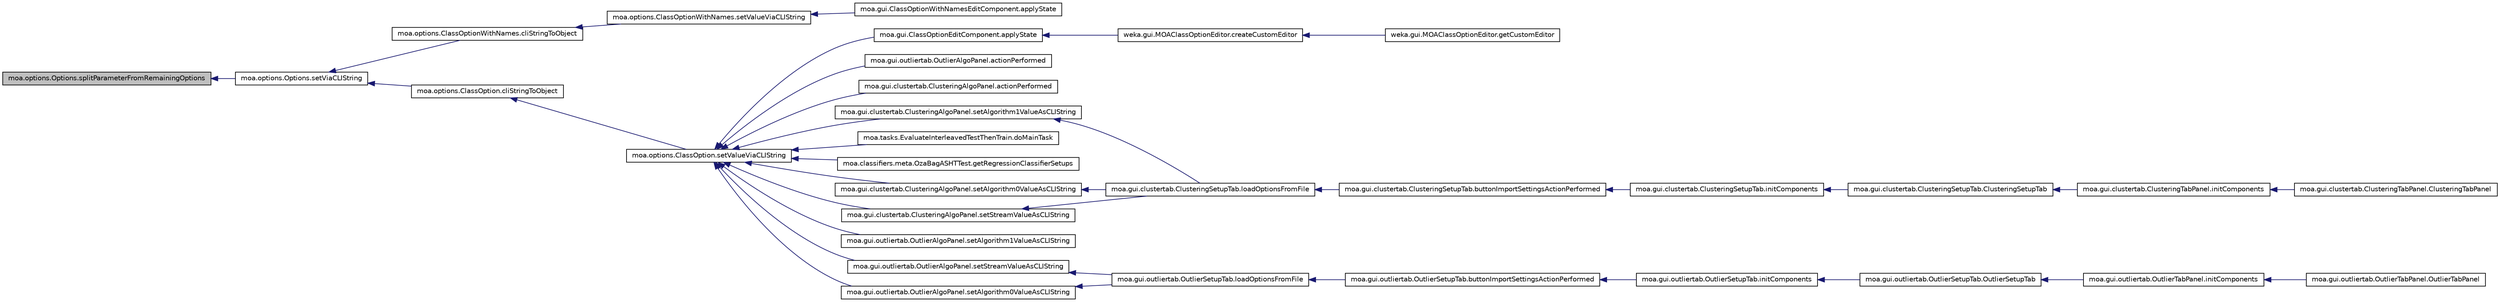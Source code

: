 digraph G
{
  edge [fontname="Helvetica",fontsize="10",labelfontname="Helvetica",labelfontsize="10"];
  node [fontname="Helvetica",fontsize="10",shape=record];
  rankdir=LR;
  Node1 [label="moa.options.Options.splitParameterFromRemainingOptions",height=0.2,width=0.4,color="black", fillcolor="grey75", style="filled" fontcolor="black"];
  Node1 -> Node2 [dir=back,color="midnightblue",fontsize="10",style="solid",fontname="Helvetica"];
  Node2 [label="moa.options.Options.setViaCLIString",height=0.2,width=0.4,color="black", fillcolor="white", style="filled",URL="$classmoa_1_1options_1_1Options.html#a6fb4bce4cd3933247ad37a471cefdd47"];
  Node2 -> Node3 [dir=back,color="midnightblue",fontsize="10",style="solid",fontname="Helvetica"];
  Node3 [label="moa.options.ClassOptionWithNames.cliStringToObject",height=0.2,width=0.4,color="black", fillcolor="white", style="filled",URL="$classmoa_1_1options_1_1ClassOptionWithNames.html#a3bcbce1a8af1466acd5f1c9935092cf3"];
  Node3 -> Node4 [dir=back,color="midnightblue",fontsize="10",style="solid",fontname="Helvetica"];
  Node4 [label="moa.options.ClassOptionWithNames.setValueViaCLIString",height=0.2,width=0.4,color="black", fillcolor="white", style="filled",URL="$classmoa_1_1options_1_1ClassOptionWithNames.html#a86c0d4dfbe223ffee8b9eb874bbbf7c1",tooltip="Sets value of this option via the Command Line Interface text."];
  Node4 -> Node5 [dir=back,color="midnightblue",fontsize="10",style="solid",fontname="Helvetica"];
  Node5 [label="moa.gui.ClassOptionWithNamesEditComponent.applyState",height=0.2,width=0.4,color="black", fillcolor="white", style="filled",URL="$classmoa_1_1gui_1_1ClassOptionWithNamesEditComponent.html#a5db2d287f329c56d44962990667f5410",tooltip="This method applies the state."];
  Node2 -> Node6 [dir=back,color="midnightblue",fontsize="10",style="solid",fontname="Helvetica"];
  Node6 [label="moa.options.ClassOption.cliStringToObject",height=0.2,width=0.4,color="black", fillcolor="white", style="filled",URL="$classmoa_1_1options_1_1ClassOption.html#a53dc498910eecec509406522b9058796"];
  Node6 -> Node7 [dir=back,color="midnightblue",fontsize="10",style="solid",fontname="Helvetica"];
  Node7 [label="moa.options.ClassOption.setValueViaCLIString",height=0.2,width=0.4,color="black", fillcolor="white", style="filled",URL="$classmoa_1_1options_1_1ClassOption.html#a4b6c97afce0094039ecdb5dc62ceff86",tooltip="Sets value of this option via the Command Line Interface text."];
  Node7 -> Node8 [dir=back,color="midnightblue",fontsize="10",style="solid",fontname="Helvetica"];
  Node8 [label="moa.gui.outliertab.OutlierAlgoPanel.actionPerformed",height=0.2,width=0.4,color="black", fillcolor="white", style="filled",URL="$classmoa_1_1gui_1_1outliertab_1_1OutlierAlgoPanel.html#a1de6e7cec7fbed63d898ee3f6555f41b"];
  Node7 -> Node9 [dir=back,color="midnightblue",fontsize="10",style="solid",fontname="Helvetica"];
  Node9 [label="moa.gui.clustertab.ClusteringAlgoPanel.actionPerformed",height=0.2,width=0.4,color="black", fillcolor="white", style="filled",URL="$classmoa_1_1gui_1_1clustertab_1_1ClusteringAlgoPanel.html#a9b96fbc9aab65ebfb9894554fa4e1ee0"];
  Node7 -> Node10 [dir=back,color="midnightblue",fontsize="10",style="solid",fontname="Helvetica"];
  Node10 [label="moa.gui.ClassOptionEditComponent.applyState",height=0.2,width=0.4,color="black", fillcolor="white", style="filled",URL="$classmoa_1_1gui_1_1ClassOptionEditComponent.html#a6ee516d6bc0c1bb10374a09a06357d56",tooltip="This method applies the state."];
  Node10 -> Node11 [dir=back,color="midnightblue",fontsize="10",style="solid",fontname="Helvetica"];
  Node11 [label="weka.gui.MOAClassOptionEditor.createCustomEditor",height=0.2,width=0.4,color="black", fillcolor="white", style="filled",URL="$classweka_1_1gui_1_1MOAClassOptionEditor.html#a8a04e27765e7289109223851472fd76b",tooltip="Creates the custom editor."];
  Node11 -> Node12 [dir=back,color="midnightblue",fontsize="10",style="solid",fontname="Helvetica"];
  Node12 [label="weka.gui.MOAClassOptionEditor.getCustomEditor",height=0.2,width=0.4,color="black", fillcolor="white", style="filled",URL="$classweka_1_1gui_1_1MOAClassOptionEditor.html#a726f11e7ffcc3c95a4f69d24c28bf125",tooltip="Gets the custom editor component."];
  Node7 -> Node13 [dir=back,color="midnightblue",fontsize="10",style="solid",fontname="Helvetica"];
  Node13 [label="moa.tasks.EvaluateInterleavedTestThenTrain.doMainTask",height=0.2,width=0.4,color="black", fillcolor="white", style="filled",URL="$classmoa_1_1tasks_1_1EvaluateInterleavedTestThenTrain.html#a6b487518dd5bfdc97abe37263f725610",tooltip="This method performs this task."];
  Node7 -> Node14 [dir=back,color="midnightblue",fontsize="10",style="solid",fontname="Helvetica"];
  Node14 [label="moa.classifiers.meta.OzaBagASHTTest.getRegressionClassifierSetups",height=0.2,width=0.4,color="black", fillcolor="white", style="filled",URL="$classmoa_1_1classifiers_1_1meta_1_1OzaBagASHTTest.html#a1e082689c4776ded59ed90c6df7d4167",tooltip="Returns the classifier setups to use in the regression test."];
  Node7 -> Node15 [dir=back,color="midnightblue",fontsize="10",style="solid",fontname="Helvetica"];
  Node15 [label="moa.gui.outliertab.OutlierAlgoPanel.setAlgorithm0ValueAsCLIString",height=0.2,width=0.4,color="black", fillcolor="white", style="filled",URL="$classmoa_1_1gui_1_1outliertab_1_1OutlierAlgoPanel.html#a6d68933d2ae0c839785332094f4a93e2"];
  Node15 -> Node16 [dir=back,color="midnightblue",fontsize="10",style="solid",fontname="Helvetica"];
  Node16 [label="moa.gui.outliertab.OutlierSetupTab.loadOptionsFromFile",height=0.2,width=0.4,color="black", fillcolor="white", style="filled",URL="$classmoa_1_1gui_1_1outliertab_1_1OutlierSetupTab.html#ab744a49dfe1df8be6d598aaffa19028e"];
  Node16 -> Node17 [dir=back,color="midnightblue",fontsize="10",style="solid",fontname="Helvetica"];
  Node17 [label="moa.gui.outliertab.OutlierSetupTab.buttonImportSettingsActionPerformed",height=0.2,width=0.4,color="black", fillcolor="white", style="filled",URL="$classmoa_1_1gui_1_1outliertab_1_1OutlierSetupTab.html#a7f96c4aede270b3fc5af671e25ab8f87"];
  Node17 -> Node18 [dir=back,color="midnightblue",fontsize="10",style="solid",fontname="Helvetica"];
  Node18 [label="moa.gui.outliertab.OutlierSetupTab.initComponents",height=0.2,width=0.4,color="black", fillcolor="white", style="filled",URL="$classmoa_1_1gui_1_1outliertab_1_1OutlierSetupTab.html#ae10be48e362dd993dae6190b160d47cf",tooltip="This method is called from within the constructor to initialize the form."];
  Node18 -> Node19 [dir=back,color="midnightblue",fontsize="10",style="solid",fontname="Helvetica"];
  Node19 [label="moa.gui.outliertab.OutlierSetupTab.OutlierSetupTab",height=0.2,width=0.4,color="black", fillcolor="white", style="filled",URL="$classmoa_1_1gui_1_1outliertab_1_1OutlierSetupTab.html#a8417656c29bc1d97a94e52d3d88688ad",tooltip="Creates new form outlierSetupTab."];
  Node19 -> Node20 [dir=back,color="midnightblue",fontsize="10",style="solid",fontname="Helvetica"];
  Node20 [label="moa.gui.outliertab.OutlierTabPanel.initComponents",height=0.2,width=0.4,color="black", fillcolor="white", style="filled",URL="$classmoa_1_1gui_1_1outliertab_1_1OutlierTabPanel.html#a6146155a96c2c5239f46f5566797e5fd",tooltip="This method is called from within the constructor to initialize the form."];
  Node20 -> Node21 [dir=back,color="midnightblue",fontsize="10",style="solid",fontname="Helvetica"];
  Node21 [label="moa.gui.outliertab.OutlierTabPanel.OutlierTabPanel",height=0.2,width=0.4,color="black", fillcolor="white", style="filled",URL="$classmoa_1_1gui_1_1outliertab_1_1OutlierTabPanel.html#a78f57b4c096f3587a549789072283a7b",tooltip="Creates new form ClusterTab."];
  Node7 -> Node22 [dir=back,color="midnightblue",fontsize="10",style="solid",fontname="Helvetica"];
  Node22 [label="moa.gui.clustertab.ClusteringAlgoPanel.setAlgorithm0ValueAsCLIString",height=0.2,width=0.4,color="black", fillcolor="white", style="filled",URL="$classmoa_1_1gui_1_1clustertab_1_1ClusteringAlgoPanel.html#aac9cbd074cc56ea10050aea5b42eacdd"];
  Node22 -> Node23 [dir=back,color="midnightblue",fontsize="10",style="solid",fontname="Helvetica"];
  Node23 [label="moa.gui.clustertab.ClusteringSetupTab.loadOptionsFromFile",height=0.2,width=0.4,color="black", fillcolor="white", style="filled",URL="$classmoa_1_1gui_1_1clustertab_1_1ClusteringSetupTab.html#a8c8336c23f48a5a776ec85752ad3541e"];
  Node23 -> Node24 [dir=back,color="midnightblue",fontsize="10",style="solid",fontname="Helvetica"];
  Node24 [label="moa.gui.clustertab.ClusteringSetupTab.buttonImportSettingsActionPerformed",height=0.2,width=0.4,color="black", fillcolor="white", style="filled",URL="$classmoa_1_1gui_1_1clustertab_1_1ClusteringSetupTab.html#a6e483b2da6825da1f4f3d20c67449f0f"];
  Node24 -> Node25 [dir=back,color="midnightblue",fontsize="10",style="solid",fontname="Helvetica"];
  Node25 [label="moa.gui.clustertab.ClusteringSetupTab.initComponents",height=0.2,width=0.4,color="black", fillcolor="white", style="filled",URL="$classmoa_1_1gui_1_1clustertab_1_1ClusteringSetupTab.html#a8abab534a283e409de003f59786a988f",tooltip="This method is called from within the constructor to initialize the form."];
  Node25 -> Node26 [dir=back,color="midnightblue",fontsize="10",style="solid",fontname="Helvetica"];
  Node26 [label="moa.gui.clustertab.ClusteringSetupTab.ClusteringSetupTab",height=0.2,width=0.4,color="black", fillcolor="white", style="filled",URL="$classmoa_1_1gui_1_1clustertab_1_1ClusteringSetupTab.html#a3c03410b4b1259ece559c660df433766",tooltip="Creates new form ClusteringSetupTab."];
  Node26 -> Node27 [dir=back,color="midnightblue",fontsize="10",style="solid",fontname="Helvetica"];
  Node27 [label="moa.gui.clustertab.ClusteringTabPanel.initComponents",height=0.2,width=0.4,color="black", fillcolor="white", style="filled",URL="$classmoa_1_1gui_1_1clustertab_1_1ClusteringTabPanel.html#a9b1cc4d4da92f4bc04b54cc12382e12f",tooltip="This method is called from within the constructor to initialize the form."];
  Node27 -> Node28 [dir=back,color="midnightblue",fontsize="10",style="solid",fontname="Helvetica"];
  Node28 [label="moa.gui.clustertab.ClusteringTabPanel.ClusteringTabPanel",height=0.2,width=0.4,color="black", fillcolor="white", style="filled",URL="$classmoa_1_1gui_1_1clustertab_1_1ClusteringTabPanel.html#a111c041657cee8181be39524a7fa7fb1",tooltip="Creates new form ClusterTab."];
  Node7 -> Node29 [dir=back,color="midnightblue",fontsize="10",style="solid",fontname="Helvetica"];
  Node29 [label="moa.gui.outliertab.OutlierAlgoPanel.setAlgorithm1ValueAsCLIString",height=0.2,width=0.4,color="black", fillcolor="white", style="filled",URL="$classmoa_1_1gui_1_1outliertab_1_1OutlierAlgoPanel.html#a4dec209c4441a29f0ce6066e352af649"];
  Node7 -> Node30 [dir=back,color="midnightblue",fontsize="10",style="solid",fontname="Helvetica"];
  Node30 [label="moa.gui.clustertab.ClusteringAlgoPanel.setAlgorithm1ValueAsCLIString",height=0.2,width=0.4,color="black", fillcolor="white", style="filled",URL="$classmoa_1_1gui_1_1clustertab_1_1ClusteringAlgoPanel.html#a4d4a7f0bd1adc52b444e7f7db5956f23"];
  Node30 -> Node23 [dir=back,color="midnightblue",fontsize="10",style="solid",fontname="Helvetica"];
  Node7 -> Node31 [dir=back,color="midnightblue",fontsize="10",style="solid",fontname="Helvetica"];
  Node31 [label="moa.gui.outliertab.OutlierAlgoPanel.setStreamValueAsCLIString",height=0.2,width=0.4,color="black", fillcolor="white", style="filled",URL="$classmoa_1_1gui_1_1outliertab_1_1OutlierAlgoPanel.html#ac1ee5f3af5be0ed092b31021fa76271c"];
  Node31 -> Node16 [dir=back,color="midnightblue",fontsize="10",style="solid",fontname="Helvetica"];
  Node7 -> Node32 [dir=back,color="midnightblue",fontsize="10",style="solid",fontname="Helvetica"];
  Node32 [label="moa.gui.clustertab.ClusteringAlgoPanel.setStreamValueAsCLIString",height=0.2,width=0.4,color="black", fillcolor="white", style="filled",URL="$classmoa_1_1gui_1_1clustertab_1_1ClusteringAlgoPanel.html#a911d281bb71fd384951ae0a8c3eb02ed"];
  Node32 -> Node23 [dir=back,color="midnightblue",fontsize="10",style="solid",fontname="Helvetica"];
}
